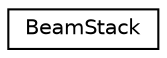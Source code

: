 digraph "Graphical Class Hierarchy"
{
  edge [fontname="Helvetica",fontsize="10",labelfontname="Helvetica",labelfontsize="10"];
  node [fontname="Helvetica",fontsize="10",shape=record];
  rankdir="LR";
  Node0 [label="BeamStack",height=0.2,width=0.4,color="black", fillcolor="white", style="filled",URL="$class_beam_stack.html",tooltip="Buffer for beams. "];
}
